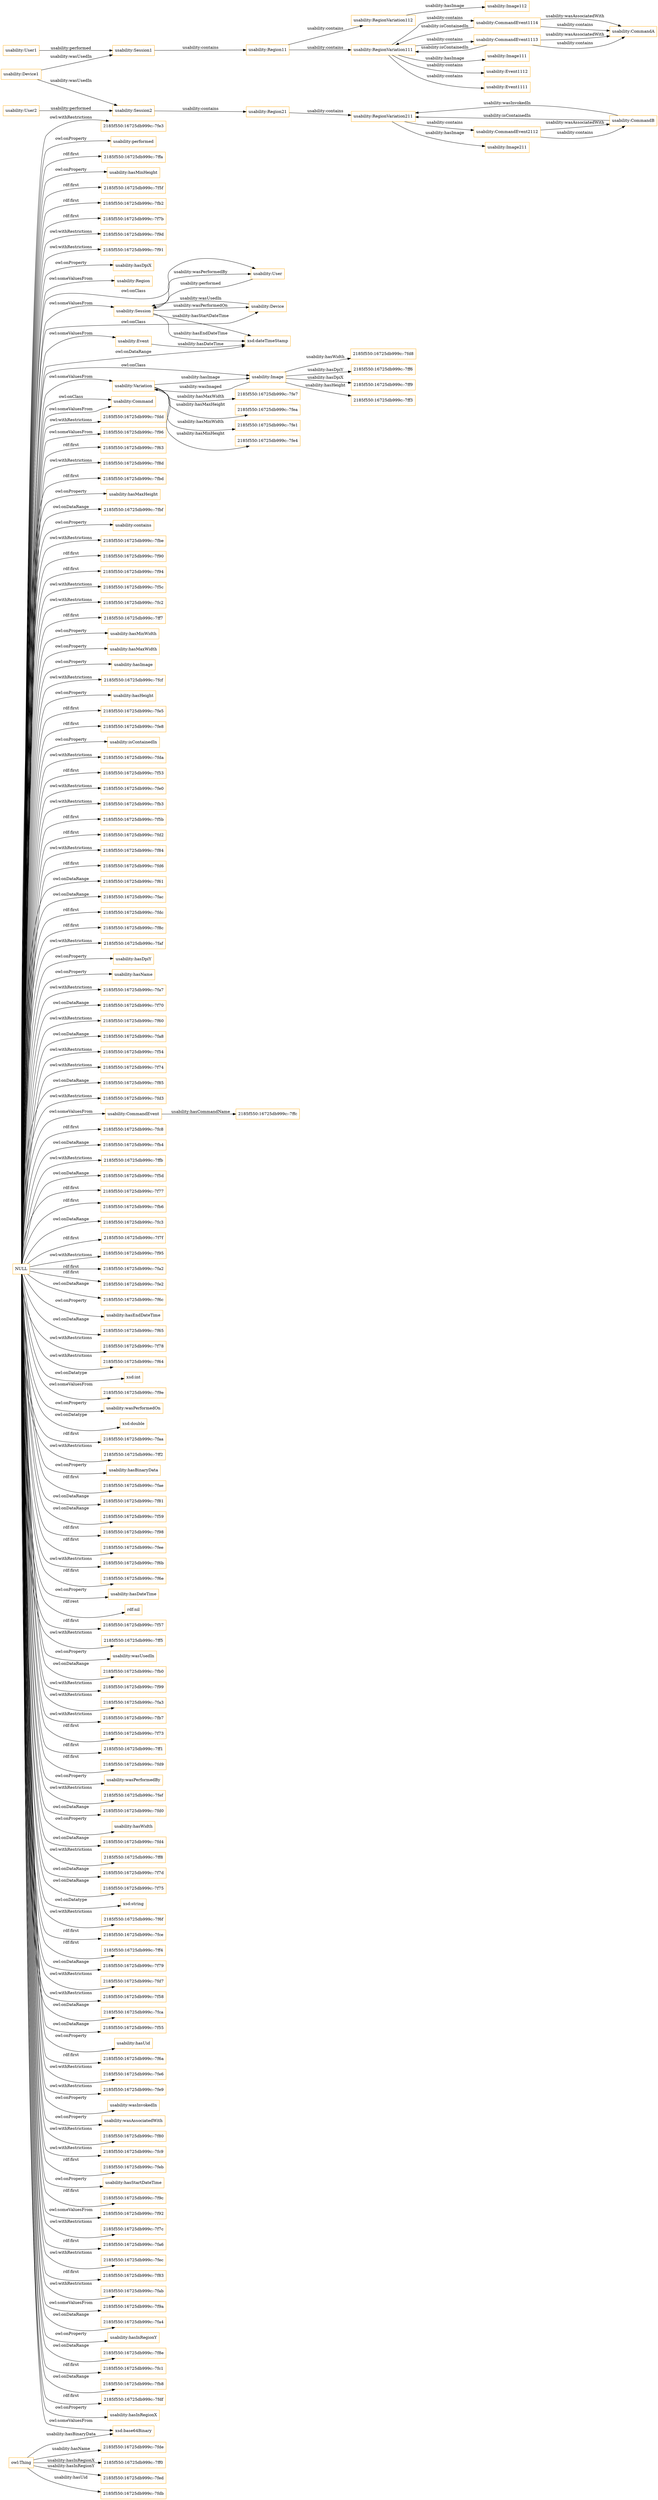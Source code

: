 digraph ar2dtool_diagram { 
rankdir=LR;
size="1501"
node [shape = rectangle, color="orange"]; "usability:Region" "usability:Session" "usability:Variation" "usability:CommandEvent" "usability:User" "usability:Device" "usability:Image" "usability:Event" "usability:Command" ; /*classes style*/
	"NULL" -> "2185f550:16725db999c:-7fdd" [ label = "owl:withRestrictions" ];
	"NULL" -> "2185f550:16725db999c:-7f96" [ label = "owl:someValuesFrom" ];
	"NULL" -> "2185f550:16725db999c:-7f63" [ label = "rdf:first" ];
	"NULL" -> "2185f550:16725db999c:-7f8d" [ label = "owl:withRestrictions" ];
	"NULL" -> "usability:Image" [ label = "owl:onClass" ];
	"NULL" -> "2185f550:16725db999c:-7fbd" [ label = "rdf:first" ];
	"NULL" -> "usability:hasMaxHeight" [ label = "owl:onProperty" ];
	"NULL" -> "2185f550:16725db999c:-7fbf" [ label = "owl:onDataRange" ];
	"NULL" -> "usability:contains" [ label = "owl:onProperty" ];
	"NULL" -> "2185f550:16725db999c:-7fbe" [ label = "owl:withRestrictions" ];
	"NULL" -> "2185f550:16725db999c:-7f90" [ label = "rdf:first" ];
	"NULL" -> "2185f550:16725db999c:-7f94" [ label = "rdf:first" ];
	"NULL" -> "2185f550:16725db999c:-7f5c" [ label = "owl:withRestrictions" ];
	"NULL" -> "2185f550:16725db999c:-7fc2" [ label = "owl:withRestrictions" ];
	"NULL" -> "2185f550:16725db999c:-7ff7" [ label = "rdf:first" ];
	"NULL" -> "usability:hasMinWidth" [ label = "owl:onProperty" ];
	"NULL" -> "usability:hasMaxWidth" [ label = "owl:onProperty" ];
	"NULL" -> "usability:hasImage" [ label = "owl:onProperty" ];
	"NULL" -> "2185f550:16725db999c:-7fcf" [ label = "owl:withRestrictions" ];
	"NULL" -> "usability:hasHeight" [ label = "owl:onProperty" ];
	"NULL" -> "2185f550:16725db999c:-7fe5" [ label = "rdf:first" ];
	"NULL" -> "2185f550:16725db999c:-7fe8" [ label = "rdf:first" ];
	"NULL" -> "usability:isContainedIn" [ label = "owl:onProperty" ];
	"NULL" -> "2185f550:16725db999c:-7fda" [ label = "owl:withRestrictions" ];
	"NULL" -> "2185f550:16725db999c:-7f53" [ label = "rdf:first" ];
	"NULL" -> "2185f550:16725db999c:-7fe0" [ label = "owl:withRestrictions" ];
	"NULL" -> "2185f550:16725db999c:-7fb3" [ label = "owl:withRestrictions" ];
	"NULL" -> "2185f550:16725db999c:-7f5b" [ label = "rdf:first" ];
	"NULL" -> "2185f550:16725db999c:-7fd2" [ label = "rdf:first" ];
	"NULL" -> "2185f550:16725db999c:-7f84" [ label = "owl:withRestrictions" ];
	"NULL" -> "2185f550:16725db999c:-7fd6" [ label = "rdf:first" ];
	"NULL" -> "2185f550:16725db999c:-7f61" [ label = "owl:onDataRange" ];
	"NULL" -> "2185f550:16725db999c:-7fac" [ label = "owl:onDataRange" ];
	"NULL" -> "usability:Event" [ label = "owl:someValuesFrom" ];
	"NULL" -> "2185f550:16725db999c:-7fdc" [ label = "rdf:first" ];
	"NULL" -> "2185f550:16725db999c:-7f8c" [ label = "rdf:first" ];
	"NULL" -> "2185f550:16725db999c:-7faf" [ label = "owl:withRestrictions" ];
	"NULL" -> "usability:hasDpiY" [ label = "owl:onProperty" ];
	"NULL" -> "usability:hasName" [ label = "owl:onProperty" ];
	"NULL" -> "2185f550:16725db999c:-7fa7" [ label = "owl:withRestrictions" ];
	"NULL" -> "2185f550:16725db999c:-7f70" [ label = "owl:onDataRange" ];
	"NULL" -> "2185f550:16725db999c:-7f60" [ label = "owl:withRestrictions" ];
	"NULL" -> "2185f550:16725db999c:-7fa8" [ label = "owl:onDataRange" ];
	"NULL" -> "2185f550:16725db999c:-7f54" [ label = "owl:withRestrictions" ];
	"NULL" -> "2185f550:16725db999c:-7f74" [ label = "owl:withRestrictions" ];
	"NULL" -> "2185f550:16725db999c:-7f85" [ label = "owl:onDataRange" ];
	"NULL" -> "2185f550:16725db999c:-7fd3" [ label = "owl:withRestrictions" ];
	"NULL" -> "xsd:dateTimeStamp" [ label = "owl:onDataRange" ];
	"NULL" -> "2185f550:16725db999c:-7fc8" [ label = "rdf:first" ];
	"NULL" -> "2185f550:16725db999c:-7fb4" [ label = "owl:onDataRange" ];
	"NULL" -> "2185f550:16725db999c:-7ffb" [ label = "owl:withRestrictions" ];
	"NULL" -> "2185f550:16725db999c:-7f5d" [ label = "owl:onDataRange" ];
	"NULL" -> "usability:Command" [ label = "owl:someValuesFrom" ];
	"NULL" -> "2185f550:16725db999c:-7f77" [ label = "rdf:first" ];
	"NULL" -> "2185f550:16725db999c:-7fb6" [ label = "rdf:first" ];
	"NULL" -> "usability:Region" [ label = "owl:someValuesFrom" ];
	"NULL" -> "2185f550:16725db999c:-7fc3" [ label = "owl:onDataRange" ];
	"NULL" -> "2185f550:16725db999c:-7f7f" [ label = "rdf:first" ];
	"NULL" -> "2185f550:16725db999c:-7f95" [ label = "owl:withRestrictions" ];
	"NULL" -> "2185f550:16725db999c:-7fa2" [ label = "rdf:first" ];
	"NULL" -> "2185f550:16725db999c:-7fe2" [ label = "rdf:first" ];
	"NULL" -> "2185f550:16725db999c:-7f6c" [ label = "owl:onDataRange" ];
	"NULL" -> "usability:hasEndDateTime" [ label = "owl:onProperty" ];
	"NULL" -> "2185f550:16725db999c:-7f65" [ label = "owl:onDataRange" ];
	"NULL" -> "2185f550:16725db999c:-7f78" [ label = "owl:withRestrictions" ];
	"NULL" -> "2185f550:16725db999c:-7f64" [ label = "owl:withRestrictions" ];
	"NULL" -> "xsd:int" [ label = "owl:onDatatype" ];
	"NULL" -> "2185f550:16725db999c:-7f9e" [ label = "owl:someValuesFrom" ];
	"NULL" -> "usability:wasPerformedOn" [ label = "owl:onProperty" ];
	"NULL" -> "xsd:double" [ label = "owl:onDatatype" ];
	"NULL" -> "2185f550:16725db999c:-7faa" [ label = "rdf:first" ];
	"NULL" -> "2185f550:16725db999c:-7ff2" [ label = "owl:withRestrictions" ];
	"NULL" -> "usability:hasBinaryData" [ label = "owl:onProperty" ];
	"NULL" -> "2185f550:16725db999c:-7fae" [ label = "rdf:first" ];
	"NULL" -> "2185f550:16725db999c:-7f81" [ label = "owl:onDataRange" ];
	"NULL" -> "2185f550:16725db999c:-7f59" [ label = "owl:onDataRange" ];
	"NULL" -> "2185f550:16725db999c:-7f98" [ label = "rdf:first" ];
	"NULL" -> "2185f550:16725db999c:-7fee" [ label = "rdf:first" ];
	"NULL" -> "2185f550:16725db999c:-7f6b" [ label = "owl:withRestrictions" ];
	"NULL" -> "2185f550:16725db999c:-7f6e" [ label = "rdf:first" ];
	"NULL" -> "usability:User" [ label = "owl:onClass" ];
	"NULL" -> "usability:hasDateTime" [ label = "owl:onProperty" ];
	"NULL" -> "rdf:nil" [ label = "rdf:rest" ];
	"NULL" -> "2185f550:16725db999c:-7f57" [ label = "rdf:first" ];
	"NULL" -> "2185f550:16725db999c:-7ff5" [ label = "owl:withRestrictions" ];
	"NULL" -> "usability:wasUsedIn" [ label = "owl:onProperty" ];
	"NULL" -> "2185f550:16725db999c:-7fb0" [ label = "owl:onDataRange" ];
	"NULL" -> "usability:CommandEvent" [ label = "owl:someValuesFrom" ];
	"NULL" -> "2185f550:16725db999c:-7f99" [ label = "owl:withRestrictions" ];
	"NULL" -> "usability:Variation" [ label = "owl:someValuesFrom" ];
	"NULL" -> "2185f550:16725db999c:-7fa3" [ label = "owl:withRestrictions" ];
	"NULL" -> "2185f550:16725db999c:-7fb7" [ label = "owl:withRestrictions" ];
	"NULL" -> "2185f550:16725db999c:-7f73" [ label = "rdf:first" ];
	"NULL" -> "2185f550:16725db999c:-7ff1" [ label = "rdf:first" ];
	"NULL" -> "2185f550:16725db999c:-7fd9" [ label = "rdf:first" ];
	"NULL" -> "usability:wasPerformedBy" [ label = "owl:onProperty" ];
	"NULL" -> "2185f550:16725db999c:-7fef" [ label = "owl:withRestrictions" ];
	"NULL" -> "usability:Command" [ label = "owl:onClass" ];
	"NULL" -> "2185f550:16725db999c:-7fd0" [ label = "owl:onDataRange" ];
	"NULL" -> "usability:hasWidth" [ label = "owl:onProperty" ];
	"NULL" -> "2185f550:16725db999c:-7fd4" [ label = "owl:onDataRange" ];
	"NULL" -> "2185f550:16725db999c:-7ff8" [ label = "owl:withRestrictions" ];
	"NULL" -> "2185f550:16725db999c:-7f7d" [ label = "owl:onDataRange" ];
	"NULL" -> "xsd:base64Binary" [ label = "owl:someValuesFrom" ];
	"NULL" -> "2185f550:16725db999c:-7f75" [ label = "owl:onDataRange" ];
	"NULL" -> "xsd:string" [ label = "owl:onDatatype" ];
	"NULL" -> "2185f550:16725db999c:-7f6f" [ label = "owl:withRestrictions" ];
	"NULL" -> "2185f550:16725db999c:-7fce" [ label = "rdf:first" ];
	"NULL" -> "2185f550:16725db999c:-7ff4" [ label = "rdf:first" ];
	"NULL" -> "2185f550:16725db999c:-7f79" [ label = "owl:onDataRange" ];
	"NULL" -> "2185f550:16725db999c:-7fd7" [ label = "owl:withRestrictions" ];
	"NULL" -> "2185f550:16725db999c:-7f58" [ label = "owl:withRestrictions" ];
	"NULL" -> "2185f550:16725db999c:-7fca" [ label = "owl:onDataRange" ];
	"NULL" -> "2185f550:16725db999c:-7f55" [ label = "owl:onDataRange" ];
	"NULL" -> "usability:Device" [ label = "owl:onClass" ];
	"NULL" -> "usability:hasUid" [ label = "owl:onProperty" ];
	"NULL" -> "2185f550:16725db999c:-7f6a" [ label = "rdf:first" ];
	"NULL" -> "2185f550:16725db999c:-7fe6" [ label = "owl:withRestrictions" ];
	"NULL" -> "2185f550:16725db999c:-7fe9" [ label = "owl:withRestrictions" ];
	"NULL" -> "usability:wasInvokedIn" [ label = "owl:onProperty" ];
	"NULL" -> "usability:wasAssociatedWith" [ label = "owl:onProperty" ];
	"NULL" -> "2185f550:16725db999c:-7f80" [ label = "owl:withRestrictions" ];
	"NULL" -> "2185f550:16725db999c:-7fc9" [ label = "owl:withRestrictions" ];
	"NULL" -> "usability:Session" [ label = "owl:someValuesFrom" ];
	"NULL" -> "2185f550:16725db999c:-7feb" [ label = "rdf:first" ];
	"NULL" -> "usability:hasStartDateTime" [ label = "owl:onProperty" ];
	"NULL" -> "2185f550:16725db999c:-7f9c" [ label = "rdf:first" ];
	"NULL" -> "2185f550:16725db999c:-7f92" [ label = "owl:someValuesFrom" ];
	"NULL" -> "2185f550:16725db999c:-7f7c" [ label = "owl:withRestrictions" ];
	"NULL" -> "2185f550:16725db999c:-7fa6" [ label = "rdf:first" ];
	"NULL" -> "2185f550:16725db999c:-7fec" [ label = "owl:withRestrictions" ];
	"NULL" -> "2185f550:16725db999c:-7f83" [ label = "rdf:first" ];
	"NULL" -> "2185f550:16725db999c:-7fab" [ label = "owl:withRestrictions" ];
	"NULL" -> "2185f550:16725db999c:-7f9a" [ label = "owl:someValuesFrom" ];
	"NULL" -> "2185f550:16725db999c:-7fa4" [ label = "owl:onDataRange" ];
	"NULL" -> "usability:hasInRegionY" [ label = "owl:onProperty" ];
	"NULL" -> "2185f550:16725db999c:-7f8e" [ label = "owl:onDataRange" ];
	"NULL" -> "2185f550:16725db999c:-7fc1" [ label = "rdf:first" ];
	"NULL" -> "2185f550:16725db999c:-7fb8" [ label = "owl:onDataRange" ];
	"NULL" -> "2185f550:16725db999c:-7fdf" [ label = "rdf:first" ];
	"NULL" -> "usability:hasInRegionX" [ label = "owl:onProperty" ];
	"NULL" -> "2185f550:16725db999c:-7fe3" [ label = "owl:withRestrictions" ];
	"NULL" -> "usability:performed" [ label = "owl:onProperty" ];
	"NULL" -> "2185f550:16725db999c:-7ffa" [ label = "rdf:first" ];
	"NULL" -> "usability:hasMinHeight" [ label = "owl:onProperty" ];
	"NULL" -> "2185f550:16725db999c:-7f5f" [ label = "rdf:first" ];
	"NULL" -> "2185f550:16725db999c:-7fb2" [ label = "rdf:first" ];
	"NULL" -> "2185f550:16725db999c:-7f7b" [ label = "rdf:first" ];
	"NULL" -> "2185f550:16725db999c:-7f9d" [ label = "owl:withRestrictions" ];
	"NULL" -> "2185f550:16725db999c:-7f91" [ label = "owl:withRestrictions" ];
	"NULL" -> "usability:hasDpiX" [ label = "owl:onProperty" ];
	"usability:Region11" -> "usability:RegionVariation112" [ label = "usability:contains" ];
	"usability:Region11" -> "usability:RegionVariation111" [ label = "usability:contains" ];
	"usability:User2" -> "usability:Session2" [ label = "usability:performed" ];
	"usability:CommandB" -> "usability:RegionVariation211" [ label = "usability:wasInvokedIn" ];
	"usability:CommandB" -> "usability:RegionVariation211" [ label = "usability:isContainedIn" ];
	"usability:CommandEvent1114" -> "usability:CommandA" [ label = "usability:wasAssociatedWith" ];
	"usability:CommandEvent1114" -> "usability:RegionVariation111" [ label = "usability:isContainedIn" ];
	"usability:CommandEvent1114" -> "usability:CommandA" [ label = "usability:contains" ];
	"usability:CommandEvent2112" -> "usability:CommandB" [ label = "usability:wasAssociatedWith" ];
	"usability:CommandEvent2112" -> "usability:CommandB" [ label = "usability:contains" ];
	"usability:User1" -> "usability:Session1" [ label = "usability:performed" ];
	"usability:RegionVariation112" -> "usability:Image112" [ label = "usability:hasImage" ];
	"usability:RegionVariation211" -> "usability:Image211" [ label = "usability:hasImage" ];
	"usability:RegionVariation211" -> "usability:CommandEvent2112" [ label = "usability:contains" ];
	"usability:Session2" -> "usability:Region21" [ label = "usability:contains" ];
	"usability:CommandEvent1113" -> "usability:CommandA" [ label = "usability:wasAssociatedWith" ];
	"usability:CommandEvent1113" -> "usability:RegionVariation111" [ label = "usability:isContainedIn" ];
	"usability:CommandEvent1113" -> "usability:CommandA" [ label = "usability:contains" ];
	"usability:RegionVariation111" -> "usability:Image111" [ label = "usability:hasImage" ];
	"usability:RegionVariation111" -> "usability:Event1112" [ label = "usability:contains" ];
	"usability:RegionVariation111" -> "usability:Event1111" [ label = "usability:contains" ];
	"usability:RegionVariation111" -> "usability:CommandEvent1114" [ label = "usability:contains" ];
	"usability:RegionVariation111" -> "usability:CommandEvent1113" [ label = "usability:contains" ];
	"usability:Session1" -> "usability:Region11" [ label = "usability:contains" ];
	"usability:Device1" -> "usability:Session2" [ label = "usability:wasUsedIn" ];
	"usability:Device1" -> "usability:Session1" [ label = "usability:wasUsedIn" ];
	"usability:Region21" -> "usability:RegionVariation211" [ label = "usability:contains" ];
	"usability:Event" -> "xsd:dateTimeStamp" [ label = "usability:hasDateTime" ];
	"owl:Thing" -> "2185f550:16725db999c:-7fdb" [ label = "usability:hasUid" ];
	"usability:Image" -> "2185f550:16725db999c:-7fd8" [ label = "usability:hasWidth" ];
	"usability:Variation" -> "2185f550:16725db999c:-7fe7" [ label = "usability:hasMaxWidth" ];
	"usability:Session" -> "xsd:dateTimeStamp" [ label = "usability:hasStartDateTime" ];
	"usability:Variation" -> "usability:Image" [ label = "usability:hasImage" ];
	"usability:Image" -> "usability:Variation" [ label = "usability:wasImaged" ];
	"usability:Image" -> "2185f550:16725db999c:-7ff6" [ label = "usability:hasDpiY" ];
	"usability:Session" -> "usability:User" [ label = "usability:wasPerformedBy" ];
	"usability:Image" -> "2185f550:16725db999c:-7ff9" [ label = "usability:hasDpiX" ];
	"usability:Session" -> "xsd:dateTimeStamp" [ label = "usability:hasEndDateTime" ];
	"owl:Thing" -> "xsd:base64Binary" [ label = "usability:hasBinaryData" ];
	"usability:Session" -> "usability:Device" [ label = "usability:wasPerformedOn" ];
	"usability:Image" -> "2185f550:16725db999c:-7ff3" [ label = "usability:hasHeight" ];
	"owl:Thing" -> "2185f550:16725db999c:-7fde" [ label = "usability:hasName" ];
	"usability:User" -> "usability:Session" [ label = "usability:performed" ];
	"owl:Thing" -> "2185f550:16725db999c:-7ff0" [ label = "usability:hasInRegionX" ];
	"owl:Thing" -> "2185f550:16725db999c:-7fed" [ label = "usability:hasInRegionY" ];
	"usability:Variation" -> "2185f550:16725db999c:-7fea" [ label = "usability:hasMaxHeight" ];
	"usability:Variation" -> "2185f550:16725db999c:-7fe1" [ label = "usability:hasMinWidth" ];
	"usability:CommandEvent" -> "2185f550:16725db999c:-7ffc" [ label = "usability:hasCommandName" ];
	"usability:Device" -> "usability:Session" [ label = "usability:wasUsedIn" ];
	"usability:Variation" -> "2185f550:16725db999c:-7fe4" [ label = "usability:hasMinHeight" ];

}
